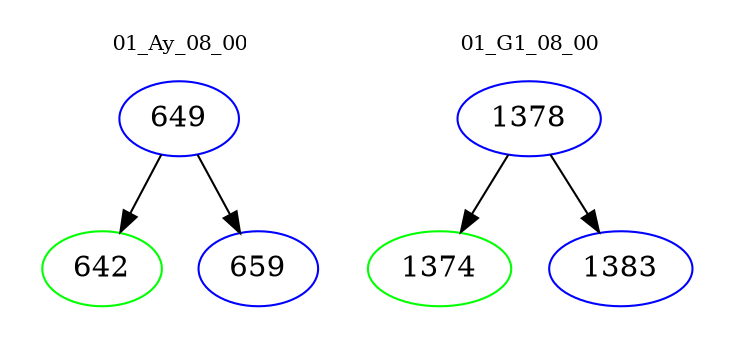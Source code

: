 digraph{
subgraph cluster_0 {
color = white
label = "01_Ay_08_00";
fontsize=10;
T0_649 [label="649", color="blue"]
T0_649 -> T0_642 [color="black"]
T0_642 [label="642", color="green"]
T0_649 -> T0_659 [color="black"]
T0_659 [label="659", color="blue"]
}
subgraph cluster_1 {
color = white
label = "01_G1_08_00";
fontsize=10;
T1_1378 [label="1378", color="blue"]
T1_1378 -> T1_1374 [color="black"]
T1_1374 [label="1374", color="green"]
T1_1378 -> T1_1383 [color="black"]
T1_1383 [label="1383", color="blue"]
}
}
